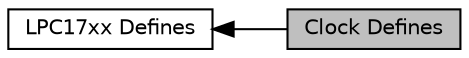 digraph "Clock Defines"
{
  edge [fontname="Helvetica",fontsize="10",labelfontname="Helvetica",labelfontsize="10"];
  node [fontname="Helvetica",fontsize="10",shape=record];
  rankdir=LR;
  Node0 [label="Clock Defines",height=0.2,width=0.4,color="black", fillcolor="grey75", style="filled", fontcolor="black"];
  Node1 [label="LPC17xx Defines",height=0.2,width=0.4,color="black", fillcolor="white", style="filled",URL="$group__LPC17xx__defines.html",tooltip="Defined Constants and Types for the LPC17xx series. "];
  Node1->Node0 [shape=plaintext, dir="back", style="solid"];
}
